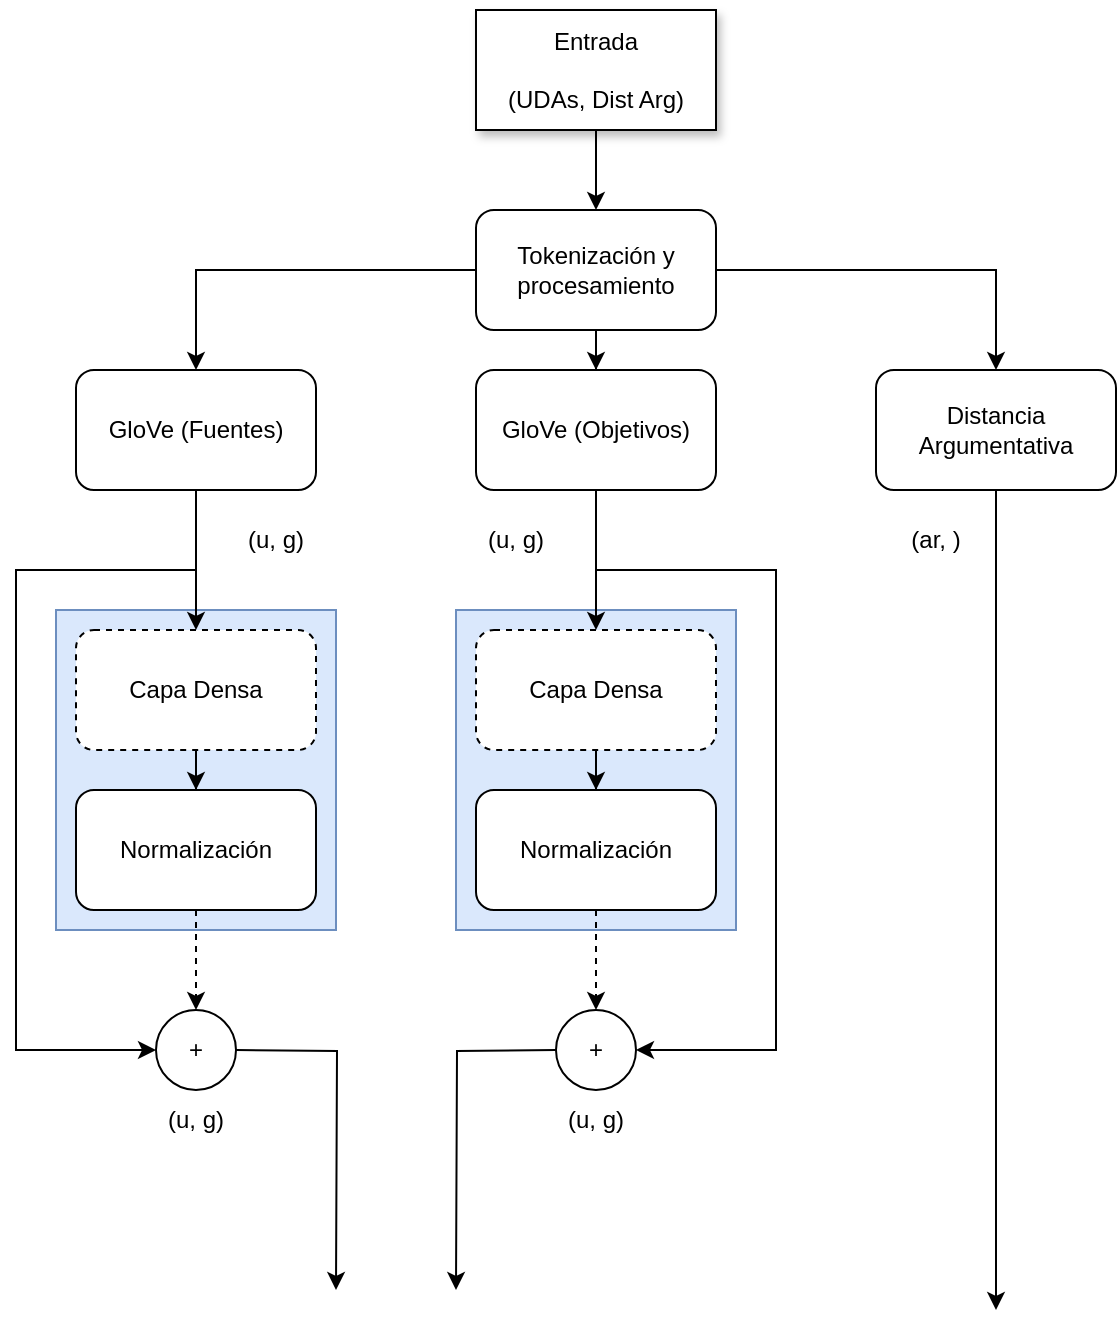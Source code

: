 <mxfile version="20.5.3" type="device"><diagram id="JgZBSihlCNzvkB6LLlH7" name="Página-1"><mxGraphModel dx="1862" dy="640" grid="1" gridSize="10" guides="1" tooltips="1" connect="1" arrows="1" fold="1" page="1" pageScale="1" pageWidth="827" pageHeight="1169" math="0" shadow="0"><root><mxCell id="0"/><mxCell id="1" parent="0"/><mxCell id="addxaZiPaxtQgcPdDFnp-1" value="" style="rounded=0;whiteSpace=wrap;shadow=0;sketch=0;fillColor=#dae8fc;strokeColor=#6c8ebf;" vertex="1" parent="1"><mxGeometry x="-450" y="310" width="140" height="160" as="geometry"/></mxCell><mxCell id="addxaZiPaxtQgcPdDFnp-2" value="" style="rounded=0;whiteSpace=wrap;shadow=0;sketch=0;fillColor=#dae8fc;strokeColor=#6c8ebf;" vertex="1" parent="1"><mxGeometry x="-650" y="310" width="140" height="160" as="geometry"/></mxCell><mxCell id="addxaZiPaxtQgcPdDFnp-3" value="" style="edgeStyle=orthogonalEdgeStyle;rounded=0;jumpStyle=gap;orthogonalLoop=1;jettySize=auto;exitX=0.5;exitY=1;exitDx=0;exitDy=0;strokeColor=default;" edge="1" parent="1" source="addxaZiPaxtQgcPdDFnp-4" target="addxaZiPaxtQgcPdDFnp-8"><mxGeometry relative="1" as="geometry"/></mxCell><mxCell id="addxaZiPaxtQgcPdDFnp-4" value="Entrada &#xA;&#xA;(UDAs, Dist Arg)" style="rounded=0;whiteSpace=wrap;shadow=1;sketch=0;" vertex="1" parent="1"><mxGeometry x="-440" y="10" width="120" height="60" as="geometry"/></mxCell><mxCell id="addxaZiPaxtQgcPdDFnp-5" value="" style="edgeStyle=orthogonalEdgeStyle;rounded=0;jumpStyle=gap;orthogonalLoop=1;jettySize=auto;exitX=0;exitY=0.5;exitDx=0;exitDy=0;entryX=0.5;entryY=0;entryDx=0;entryDy=0;strokeColor=default;" edge="1" parent="1" source="addxaZiPaxtQgcPdDFnp-8" target="addxaZiPaxtQgcPdDFnp-12"><mxGeometry relative="1" as="geometry"/></mxCell><mxCell id="addxaZiPaxtQgcPdDFnp-6" value="" style="edgeStyle=orthogonalEdgeStyle;rounded=0;jumpStyle=gap;orthogonalLoop=1;jettySize=auto;strokeColor=default;" edge="1" parent="1" source="addxaZiPaxtQgcPdDFnp-8" target="addxaZiPaxtQgcPdDFnp-15"><mxGeometry relative="1" as="geometry"/></mxCell><mxCell id="addxaZiPaxtQgcPdDFnp-7" value="" style="edgeStyle=orthogonalEdgeStyle;rounded=0;jumpStyle=gap;orthogonalLoop=1;jettySize=auto;exitX=1;exitY=0.5;exitDx=0;exitDy=0;entryX=0.5;entryY=0;entryDx=0;entryDy=0;strokeColor=default;" edge="1" parent="1" source="addxaZiPaxtQgcPdDFnp-8" target="addxaZiPaxtQgcPdDFnp-9"><mxGeometry relative="1" as="geometry"/></mxCell><mxCell id="addxaZiPaxtQgcPdDFnp-8" value="Tokenización y procesamiento" style="rounded=1;whiteSpace=wrap;shadow=0;sketch=0;" vertex="1" parent="1"><mxGeometry x="-440" y="110" width="120" height="60" as="geometry"/></mxCell><mxCell id="addxaZiPaxtQgcPdDFnp-9" value="Distancia Argumentativa" style="rounded=1;whiteSpace=wrap;shadow=0;sketch=0;" vertex="1" parent="1"><mxGeometry x="-240" y="190" width="120" height="60" as="geometry"/></mxCell><mxCell id="addxaZiPaxtQgcPdDFnp-10" value="" style="edgeStyle=orthogonalEdgeStyle;rounded=0;jumpStyle=gap;orthogonalLoop=1;jettySize=auto;strokeColor=default;" edge="1" parent="1" source="addxaZiPaxtQgcPdDFnp-12" target="addxaZiPaxtQgcPdDFnp-17"><mxGeometry relative="1" as="geometry"/></mxCell><mxCell id="addxaZiPaxtQgcPdDFnp-11" value="" style="edgeStyle=orthogonalEdgeStyle;rounded=0;jumpStyle=gap;orthogonalLoop=1;jettySize=auto;exitX=0.5;exitY=1;exitDx=0;exitDy=0;strokeColor=default;entryX=0;entryY=0.5;entryDx=0;entryDy=0;" edge="1" parent="1" source="addxaZiPaxtQgcPdDFnp-12" target="addxaZiPaxtQgcPdDFnp-24"><mxGeometry relative="1" as="geometry"><mxPoint x="-680" y="530" as="targetPoint"/><Array as="points"><mxPoint x="-580" y="290"/><mxPoint x="-670" y="290"/><mxPoint x="-670" y="530"/></Array></mxGeometry></mxCell><mxCell id="addxaZiPaxtQgcPdDFnp-12" value="GloVe (Fuentes)" style="rounded=1;whiteSpace=wrap;shadow=0;sketch=0;" vertex="1" parent="1"><mxGeometry x="-640" y="190" width="120" height="60" as="geometry"/></mxCell><mxCell id="addxaZiPaxtQgcPdDFnp-13" value="" style="edgeStyle=orthogonalEdgeStyle;rounded=0;jumpStyle=gap;orthogonalLoop=1;jettySize=auto;strokeColor=default;" edge="1" parent="1" source="addxaZiPaxtQgcPdDFnp-15" target="addxaZiPaxtQgcPdDFnp-21"><mxGeometry relative="1" as="geometry"/></mxCell><mxCell id="addxaZiPaxtQgcPdDFnp-14" value="" style="edgeStyle=orthogonalEdgeStyle;rounded=0;jumpStyle=gap;orthogonalLoop=1;jettySize=auto;exitX=0.5;exitY=1;exitDx=0;exitDy=0;strokeColor=default;entryX=1;entryY=0.5;entryDx=0;entryDy=0;" edge="1" parent="1" source="addxaZiPaxtQgcPdDFnp-15" target="addxaZiPaxtQgcPdDFnp-25"><mxGeometry relative="1" as="geometry"><mxPoint x="-270" y="500" as="targetPoint"/><Array as="points"><mxPoint x="-380" y="290"/><mxPoint x="-290" y="290"/><mxPoint x="-290" y="530"/></Array></mxGeometry></mxCell><mxCell id="addxaZiPaxtQgcPdDFnp-15" value="GloVe (Objetivos)" style="rounded=1;whiteSpace=wrap;shadow=0;sketch=0;" vertex="1" parent="1"><mxGeometry x="-440" y="190" width="120" height="60" as="geometry"/></mxCell><mxCell id="addxaZiPaxtQgcPdDFnp-16" value="" style="edgeStyle=orthogonalEdgeStyle;rounded=0;jumpStyle=gap;orthogonalLoop=1;jettySize=auto;strokeColor=default;" edge="1" parent="1" source="addxaZiPaxtQgcPdDFnp-17" target="addxaZiPaxtQgcPdDFnp-19"><mxGeometry relative="1" as="geometry"/></mxCell><mxCell id="addxaZiPaxtQgcPdDFnp-17" value="Capa Densa" style="rounded=1;whiteSpace=wrap;shadow=0;sketch=0;dashed=1;" vertex="1" parent="1"><mxGeometry x="-640" y="320" width="120" height="60" as="geometry"/></mxCell><mxCell id="addxaZiPaxtQgcPdDFnp-18" value="" style="edgeStyle=orthogonalEdgeStyle;rounded=0;jumpStyle=gap;orthogonalLoop=1;jettySize=auto;exitX=0.5;exitY=1;exitDx=0;exitDy=0;strokeColor=default;dashed=1;" edge="1" parent="1" source="addxaZiPaxtQgcPdDFnp-19" target="addxaZiPaxtQgcPdDFnp-24"><mxGeometry relative="1" as="geometry"/></mxCell><mxCell id="addxaZiPaxtQgcPdDFnp-19" value="Normalización" style="rounded=1;whiteSpace=wrap;shadow=0;sketch=0;" vertex="1" parent="1"><mxGeometry x="-640" y="400" width="120" height="60" as="geometry"/></mxCell><mxCell id="addxaZiPaxtQgcPdDFnp-20" value="" style="edgeStyle=orthogonalEdgeStyle;rounded=0;jumpStyle=gap;orthogonalLoop=1;jettySize=auto;strokeColor=default;" edge="1" parent="1" source="addxaZiPaxtQgcPdDFnp-21" target="addxaZiPaxtQgcPdDFnp-23"><mxGeometry relative="1" as="geometry"/></mxCell><mxCell id="addxaZiPaxtQgcPdDFnp-21" value="Capa Densa" style="rounded=1;whiteSpace=wrap;shadow=0;sketch=0;dashed=1;" vertex="1" parent="1"><mxGeometry x="-440" y="320" width="120" height="60" as="geometry"/></mxCell><mxCell id="addxaZiPaxtQgcPdDFnp-22" value="" style="edgeStyle=orthogonalEdgeStyle;rounded=0;jumpStyle=gap;orthogonalLoop=1;jettySize=auto;exitX=0.5;exitY=1;exitDx=0;exitDy=0;strokeColor=default;dashed=1;" edge="1" parent="1" source="addxaZiPaxtQgcPdDFnp-23" target="addxaZiPaxtQgcPdDFnp-25"><mxGeometry relative="1" as="geometry"/></mxCell><mxCell id="addxaZiPaxtQgcPdDFnp-23" value="Normalización" style="rounded=1;whiteSpace=wrap;shadow=0;sketch=0;" vertex="1" parent="1"><mxGeometry x="-440" y="400" width="120" height="60" as="geometry"/></mxCell><mxCell id="addxaZiPaxtQgcPdDFnp-24" value="+" style="ellipse;whiteSpace=wrap;aspect=fixed;rounded=0;shadow=0;sketch=0;" vertex="1" parent="1"><mxGeometry x="-600" y="510" width="40" height="40" as="geometry"/></mxCell><mxCell id="addxaZiPaxtQgcPdDFnp-25" value="+" style="ellipse;whiteSpace=wrap;aspect=fixed;rounded=0;shadow=0;sketch=0;" vertex="1" parent="1"><mxGeometry x="-400" y="510" width="40" height="40" as="geometry"/></mxCell><mxCell id="addxaZiPaxtQgcPdDFnp-26" value="(u, g)" style="text;strokeColor=none;fillColor=none;align=center;verticalAlign=middle;whiteSpace=wrap;rounded=0;shadow=0;sketch=0;" vertex="1" parent="1"><mxGeometry x="-570" y="260" width="60" height="30" as="geometry"/></mxCell><mxCell id="addxaZiPaxtQgcPdDFnp-27" value="(u, g)" style="text;strokeColor=none;fillColor=none;align=center;verticalAlign=middle;whiteSpace=wrap;rounded=0;shadow=0;sketch=0;" vertex="1" parent="1"><mxGeometry x="-450" y="260" width="60" height="30" as="geometry"/></mxCell><mxCell id="addxaZiPaxtQgcPdDFnp-28" value="(ar, )" style="text;strokeColor=none;fillColor=none;align=center;verticalAlign=middle;whiteSpace=wrap;rounded=0;shadow=0;sketch=0;" vertex="1" parent="1"><mxGeometry x="-240" y="260" width="60" height="30" as="geometry"/></mxCell><mxCell id="addxaZiPaxtQgcPdDFnp-29" value="(u, g)" style="text;strokeColor=none;fillColor=none;align=center;verticalAlign=middle;whiteSpace=wrap;rounded=0;shadow=0;sketch=0;" vertex="1" parent="1"><mxGeometry x="-610" y="550" width="60" height="30" as="geometry"/></mxCell><mxCell id="addxaZiPaxtQgcPdDFnp-30" value="(u, g)" style="text;strokeColor=none;fillColor=none;align=center;verticalAlign=middle;whiteSpace=wrap;rounded=0;shadow=0;sketch=0;" vertex="1" parent="1"><mxGeometry x="-410" y="550" width="60" height="30" as="geometry"/></mxCell><mxCell id="addxaZiPaxtQgcPdDFnp-31" value="" style="edgeStyle=orthogonalEdgeStyle;rounded=0;jumpStyle=gap;orthogonalLoop=1;jettySize=auto;exitX=1;exitY=0.5;exitDx=0;exitDy=0;strokeColor=default;" edge="1" parent="1"><mxGeometry relative="1" as="geometry"><mxPoint x="-560.0" y="530" as="sourcePoint"/><mxPoint x="-510.0" y="650.0" as="targetPoint"/></mxGeometry></mxCell><mxCell id="addxaZiPaxtQgcPdDFnp-32" value="" style="edgeStyle=orthogonalEdgeStyle;rounded=0;jumpStyle=gap;orthogonalLoop=1;jettySize=auto;exitX=0;exitY=0.5;exitDx=0;exitDy=0;strokeColor=default;" edge="1" parent="1"><mxGeometry relative="1" as="geometry"><mxPoint x="-400.0" y="530" as="sourcePoint"/><mxPoint x="-450" y="650.0" as="targetPoint"/></mxGeometry></mxCell><mxCell id="addxaZiPaxtQgcPdDFnp-33" value="" style="endArrow=classic;html=1;rounded=0;exitX=0.5;exitY=1;exitDx=0;exitDy=0;" edge="1" parent="1" source="addxaZiPaxtQgcPdDFnp-9"><mxGeometry width="50" height="50" relative="1" as="geometry"><mxPoint x="-210" y="360" as="sourcePoint"/><mxPoint x="-180" y="660.0" as="targetPoint"/></mxGeometry></mxCell></root></mxGraphModel></diagram></mxfile>